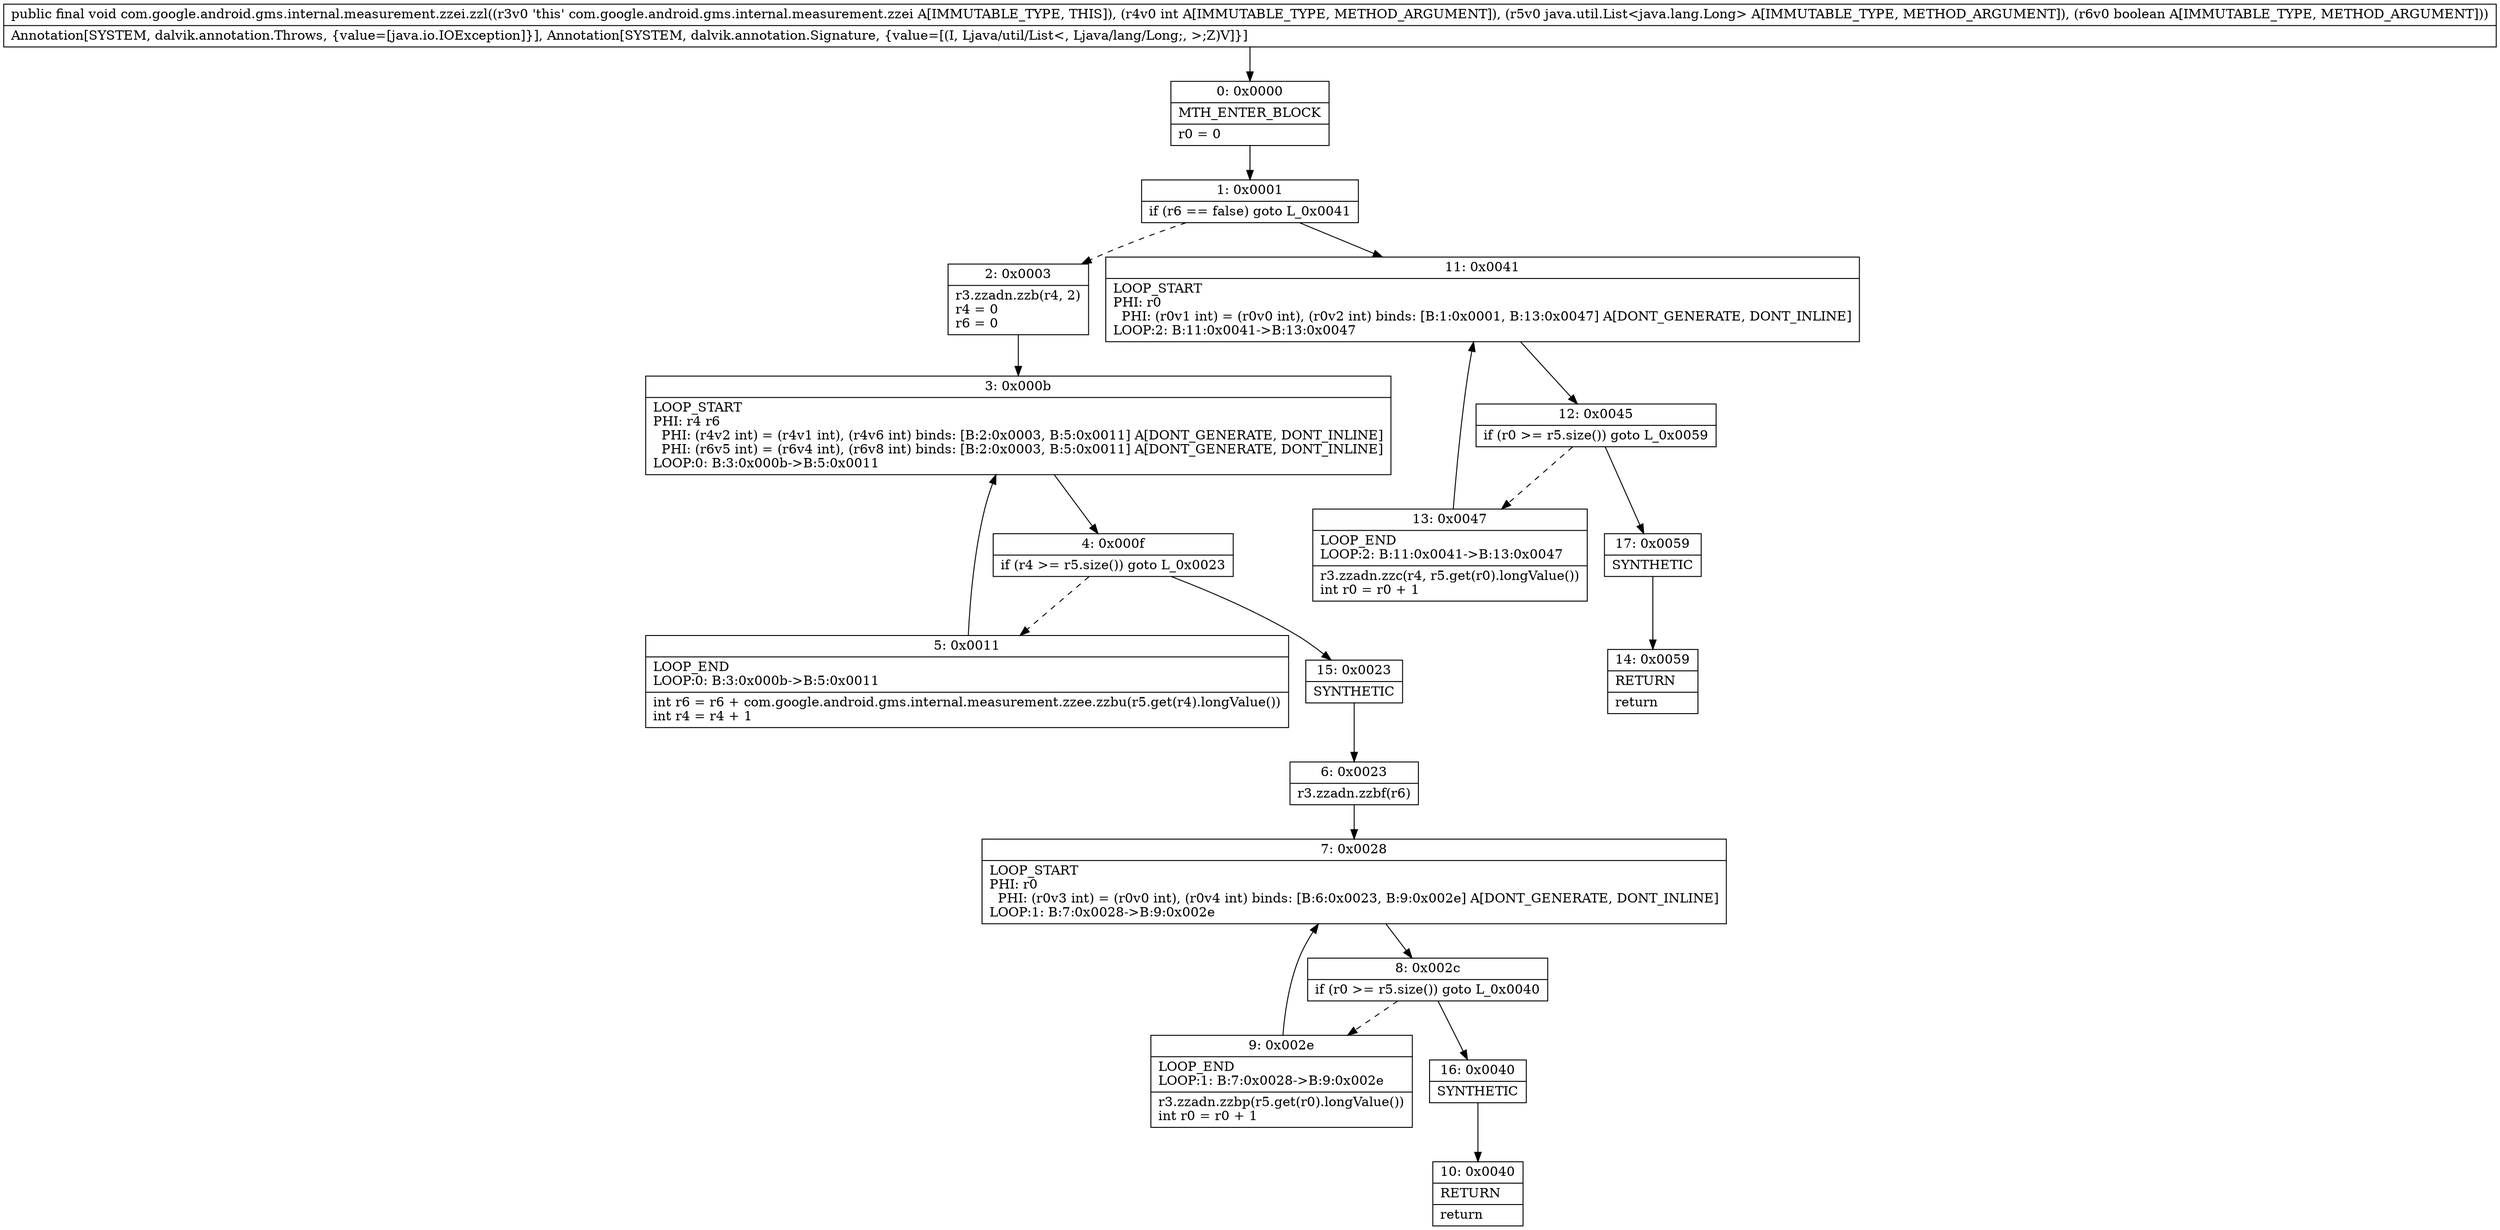 digraph "CFG forcom.google.android.gms.internal.measurement.zzei.zzl(ILjava\/util\/List;Z)V" {
Node_0 [shape=record,label="{0\:\ 0x0000|MTH_ENTER_BLOCK\l|r0 = 0\l}"];
Node_1 [shape=record,label="{1\:\ 0x0001|if (r6 == false) goto L_0x0041\l}"];
Node_2 [shape=record,label="{2\:\ 0x0003|r3.zzadn.zzb(r4, 2)\lr4 = 0\lr6 = 0\l}"];
Node_3 [shape=record,label="{3\:\ 0x000b|LOOP_START\lPHI: r4 r6 \l  PHI: (r4v2 int) = (r4v1 int), (r4v6 int) binds: [B:2:0x0003, B:5:0x0011] A[DONT_GENERATE, DONT_INLINE]\l  PHI: (r6v5 int) = (r6v4 int), (r6v8 int) binds: [B:2:0x0003, B:5:0x0011] A[DONT_GENERATE, DONT_INLINE]\lLOOP:0: B:3:0x000b\-\>B:5:0x0011\l}"];
Node_4 [shape=record,label="{4\:\ 0x000f|if (r4 \>= r5.size()) goto L_0x0023\l}"];
Node_5 [shape=record,label="{5\:\ 0x0011|LOOP_END\lLOOP:0: B:3:0x000b\-\>B:5:0x0011\l|int r6 = r6 + com.google.android.gms.internal.measurement.zzee.zzbu(r5.get(r4).longValue())\lint r4 = r4 + 1\l}"];
Node_6 [shape=record,label="{6\:\ 0x0023|r3.zzadn.zzbf(r6)\l}"];
Node_7 [shape=record,label="{7\:\ 0x0028|LOOP_START\lPHI: r0 \l  PHI: (r0v3 int) = (r0v0 int), (r0v4 int) binds: [B:6:0x0023, B:9:0x002e] A[DONT_GENERATE, DONT_INLINE]\lLOOP:1: B:7:0x0028\-\>B:9:0x002e\l}"];
Node_8 [shape=record,label="{8\:\ 0x002c|if (r0 \>= r5.size()) goto L_0x0040\l}"];
Node_9 [shape=record,label="{9\:\ 0x002e|LOOP_END\lLOOP:1: B:7:0x0028\-\>B:9:0x002e\l|r3.zzadn.zzbp(r5.get(r0).longValue())\lint r0 = r0 + 1\l}"];
Node_10 [shape=record,label="{10\:\ 0x0040|RETURN\l|return\l}"];
Node_11 [shape=record,label="{11\:\ 0x0041|LOOP_START\lPHI: r0 \l  PHI: (r0v1 int) = (r0v0 int), (r0v2 int) binds: [B:1:0x0001, B:13:0x0047] A[DONT_GENERATE, DONT_INLINE]\lLOOP:2: B:11:0x0041\-\>B:13:0x0047\l}"];
Node_12 [shape=record,label="{12\:\ 0x0045|if (r0 \>= r5.size()) goto L_0x0059\l}"];
Node_13 [shape=record,label="{13\:\ 0x0047|LOOP_END\lLOOP:2: B:11:0x0041\-\>B:13:0x0047\l|r3.zzadn.zzc(r4, r5.get(r0).longValue())\lint r0 = r0 + 1\l}"];
Node_14 [shape=record,label="{14\:\ 0x0059|RETURN\l|return\l}"];
Node_15 [shape=record,label="{15\:\ 0x0023|SYNTHETIC\l}"];
Node_16 [shape=record,label="{16\:\ 0x0040|SYNTHETIC\l}"];
Node_17 [shape=record,label="{17\:\ 0x0059|SYNTHETIC\l}"];
MethodNode[shape=record,label="{public final void com.google.android.gms.internal.measurement.zzei.zzl((r3v0 'this' com.google.android.gms.internal.measurement.zzei A[IMMUTABLE_TYPE, THIS]), (r4v0 int A[IMMUTABLE_TYPE, METHOD_ARGUMENT]), (r5v0 java.util.List\<java.lang.Long\> A[IMMUTABLE_TYPE, METHOD_ARGUMENT]), (r6v0 boolean A[IMMUTABLE_TYPE, METHOD_ARGUMENT]))  | Annotation[SYSTEM, dalvik.annotation.Throws, \{value=[java.io.IOException]\}], Annotation[SYSTEM, dalvik.annotation.Signature, \{value=[(I, Ljava\/util\/List\<, Ljava\/lang\/Long;, \>;Z)V]\}]\l}"];
MethodNode -> Node_0;
Node_0 -> Node_1;
Node_1 -> Node_2[style=dashed];
Node_1 -> Node_11;
Node_2 -> Node_3;
Node_3 -> Node_4;
Node_4 -> Node_5[style=dashed];
Node_4 -> Node_15;
Node_5 -> Node_3;
Node_6 -> Node_7;
Node_7 -> Node_8;
Node_8 -> Node_9[style=dashed];
Node_8 -> Node_16;
Node_9 -> Node_7;
Node_11 -> Node_12;
Node_12 -> Node_13[style=dashed];
Node_12 -> Node_17;
Node_13 -> Node_11;
Node_15 -> Node_6;
Node_16 -> Node_10;
Node_17 -> Node_14;
}

